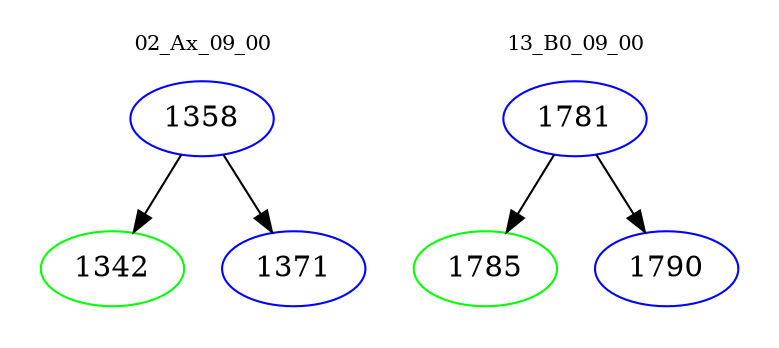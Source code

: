 digraph{
subgraph cluster_0 {
color = white
label = "02_Ax_09_00";
fontsize=10;
T0_1358 [label="1358", color="blue"]
T0_1358 -> T0_1342 [color="black"]
T0_1342 [label="1342", color="green"]
T0_1358 -> T0_1371 [color="black"]
T0_1371 [label="1371", color="blue"]
}
subgraph cluster_1 {
color = white
label = "13_B0_09_00";
fontsize=10;
T1_1781 [label="1781", color="blue"]
T1_1781 -> T1_1785 [color="black"]
T1_1785 [label="1785", color="green"]
T1_1781 -> T1_1790 [color="black"]
T1_1790 [label="1790", color="blue"]
}
}
